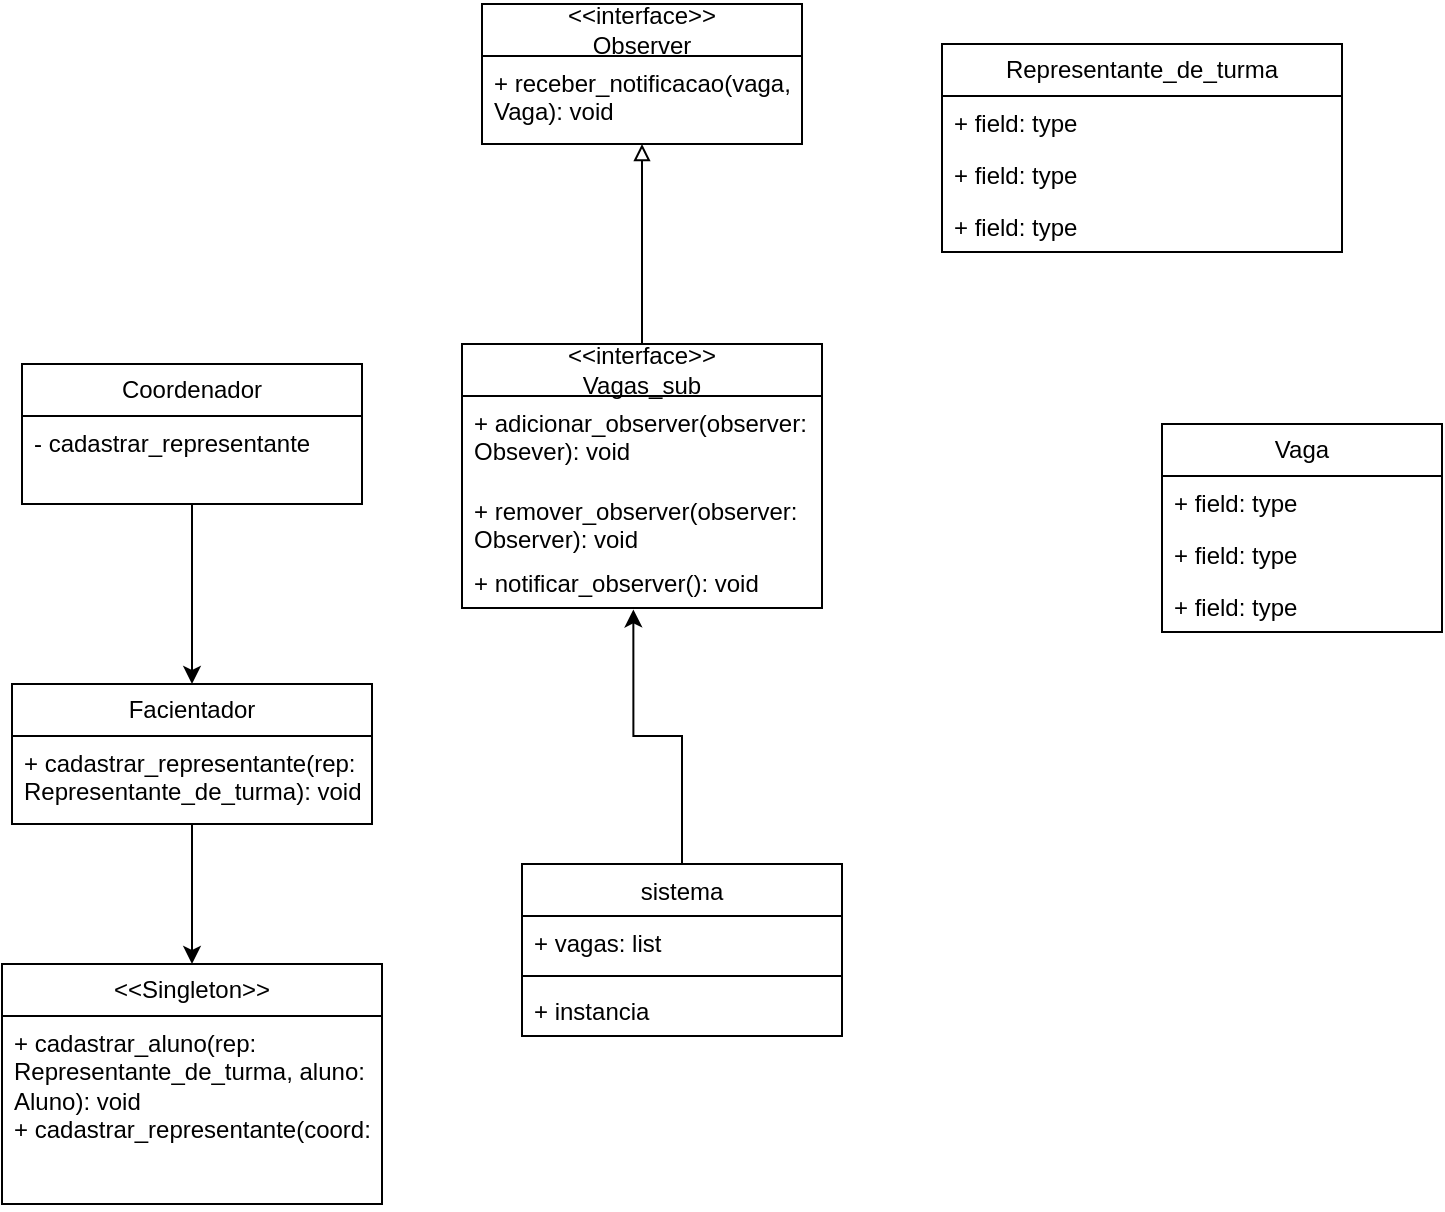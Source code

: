 <mxfile version="27.0.9">
  <diagram id="C5RBs43oDa-KdzZeNtuy" name="Page-1">
    <mxGraphModel dx="415" dy="209" grid="1" gridSize="10" guides="1" tooltips="1" connect="1" arrows="1" fold="1" page="1" pageScale="1" pageWidth="827" pageHeight="1169" math="0" shadow="0">
      <root>
        <mxCell id="WIyWlLk6GJQsqaUBKTNV-0" />
        <mxCell id="WIyWlLk6GJQsqaUBKTNV-1" parent="WIyWlLk6GJQsqaUBKTNV-0" />
        <mxCell id="9p0Nrxah6cf1eDsS3qFp-1" value="&amp;lt;&amp;lt;interface&amp;gt;&amp;gt;&lt;div&gt;Observer&lt;/div&gt;" style="swimlane;fontStyle=0;childLayout=stackLayout;horizontal=1;startSize=26;fillColor=none;horizontalStack=0;resizeParent=1;resizeParentMax=0;resizeLast=0;collapsible=1;marginBottom=0;whiteSpace=wrap;html=1;" parent="WIyWlLk6GJQsqaUBKTNV-1" vertex="1">
          <mxGeometry x="280" y="60" width="160" height="70" as="geometry" />
        </mxCell>
        <mxCell id="9p0Nrxah6cf1eDsS3qFp-2" value="+ receber_notificacao(vaga, Vaga): void" style="text;strokeColor=none;fillColor=none;align=left;verticalAlign=top;spacingLeft=4;spacingRight=4;overflow=hidden;rotatable=0;points=[[0,0.5],[1,0.5]];portConstraint=eastwest;whiteSpace=wrap;html=1;" parent="9p0Nrxah6cf1eDsS3qFp-1" vertex="1">
          <mxGeometry y="26" width="160" height="44" as="geometry" />
        </mxCell>
        <mxCell id="9p0Nrxah6cf1eDsS3qFp-5" value="Representante_de_turma" style="swimlane;fontStyle=0;childLayout=stackLayout;horizontal=1;startSize=26;fillColor=none;horizontalStack=0;resizeParent=1;resizeParentMax=0;resizeLast=0;collapsible=1;marginBottom=0;whiteSpace=wrap;html=1;" parent="WIyWlLk6GJQsqaUBKTNV-1" vertex="1">
          <mxGeometry x="510" y="80" width="200" height="104" as="geometry" />
        </mxCell>
        <mxCell id="9p0Nrxah6cf1eDsS3qFp-6" value="+ field: type" style="text;strokeColor=none;fillColor=none;align=left;verticalAlign=top;spacingLeft=4;spacingRight=4;overflow=hidden;rotatable=0;points=[[0,0.5],[1,0.5]];portConstraint=eastwest;whiteSpace=wrap;html=1;" parent="9p0Nrxah6cf1eDsS3qFp-5" vertex="1">
          <mxGeometry y="26" width="200" height="26" as="geometry" />
        </mxCell>
        <mxCell id="9p0Nrxah6cf1eDsS3qFp-7" value="+ field: type" style="text;strokeColor=none;fillColor=none;align=left;verticalAlign=top;spacingLeft=4;spacingRight=4;overflow=hidden;rotatable=0;points=[[0,0.5],[1,0.5]];portConstraint=eastwest;whiteSpace=wrap;html=1;" parent="9p0Nrxah6cf1eDsS3qFp-5" vertex="1">
          <mxGeometry y="52" width="200" height="26" as="geometry" />
        </mxCell>
        <mxCell id="9p0Nrxah6cf1eDsS3qFp-8" value="+ field: type" style="text;strokeColor=none;fillColor=none;align=left;verticalAlign=top;spacingLeft=4;spacingRight=4;overflow=hidden;rotatable=0;points=[[0,0.5],[1,0.5]];portConstraint=eastwest;whiteSpace=wrap;html=1;" parent="9p0Nrxah6cf1eDsS3qFp-5" vertex="1">
          <mxGeometry y="78" width="200" height="26" as="geometry" />
        </mxCell>
        <mxCell id="9p0Nrxah6cf1eDsS3qFp-24" value="" style="edgeStyle=orthogonalEdgeStyle;rounded=0;orthogonalLoop=1;jettySize=auto;html=1;" parent="WIyWlLk6GJQsqaUBKTNV-1" source="9p0Nrxah6cf1eDsS3qFp-14" target="9p0Nrxah6cf1eDsS3qFp-22" edge="1">
          <mxGeometry relative="1" as="geometry" />
        </mxCell>
        <mxCell id="9p0Nrxah6cf1eDsS3qFp-14" value="Coordenador" style="swimlane;fontStyle=0;childLayout=stackLayout;horizontal=1;startSize=26;fillColor=none;horizontalStack=0;resizeParent=1;resizeParentMax=0;resizeLast=0;collapsible=1;marginBottom=0;whiteSpace=wrap;html=1;" parent="WIyWlLk6GJQsqaUBKTNV-1" vertex="1">
          <mxGeometry x="50" y="240" width="170" height="70" as="geometry" />
        </mxCell>
        <mxCell id="9p0Nrxah6cf1eDsS3qFp-15" value="- cadastrar_representante" style="text;strokeColor=none;fillColor=none;align=left;verticalAlign=top;spacingLeft=4;spacingRight=4;overflow=hidden;rotatable=0;points=[[0,0.5],[1,0.5]];portConstraint=eastwest;whiteSpace=wrap;html=1;" parent="9p0Nrxah6cf1eDsS3qFp-14" vertex="1">
          <mxGeometry y="26" width="170" height="44" as="geometry" />
        </mxCell>
        <mxCell id="9p0Nrxah6cf1eDsS3qFp-18" value="Vaga" style="swimlane;fontStyle=0;childLayout=stackLayout;horizontal=1;startSize=26;fillColor=none;horizontalStack=0;resizeParent=1;resizeParentMax=0;resizeLast=0;collapsible=1;marginBottom=0;whiteSpace=wrap;html=1;" parent="WIyWlLk6GJQsqaUBKTNV-1" vertex="1">
          <mxGeometry x="620" y="270" width="140" height="104" as="geometry" />
        </mxCell>
        <mxCell id="9p0Nrxah6cf1eDsS3qFp-19" value="+ field: type" style="text;strokeColor=none;fillColor=none;align=left;verticalAlign=top;spacingLeft=4;spacingRight=4;overflow=hidden;rotatable=0;points=[[0,0.5],[1,0.5]];portConstraint=eastwest;whiteSpace=wrap;html=1;" parent="9p0Nrxah6cf1eDsS3qFp-18" vertex="1">
          <mxGeometry y="26" width="140" height="26" as="geometry" />
        </mxCell>
        <mxCell id="9p0Nrxah6cf1eDsS3qFp-20" value="+ field: type" style="text;strokeColor=none;fillColor=none;align=left;verticalAlign=top;spacingLeft=4;spacingRight=4;overflow=hidden;rotatable=0;points=[[0,0.5],[1,0.5]];portConstraint=eastwest;whiteSpace=wrap;html=1;" parent="9p0Nrxah6cf1eDsS3qFp-18" vertex="1">
          <mxGeometry y="52" width="140" height="26" as="geometry" />
        </mxCell>
        <mxCell id="9p0Nrxah6cf1eDsS3qFp-21" value="+ field: type" style="text;strokeColor=none;fillColor=none;align=left;verticalAlign=top;spacingLeft=4;spacingRight=4;overflow=hidden;rotatable=0;points=[[0,0.5],[1,0.5]];portConstraint=eastwest;whiteSpace=wrap;html=1;" parent="9p0Nrxah6cf1eDsS3qFp-18" vertex="1">
          <mxGeometry y="78" width="140" height="26" as="geometry" />
        </mxCell>
        <mxCell id="9p0Nrxah6cf1eDsS3qFp-27" value="" style="edgeStyle=orthogonalEdgeStyle;rounded=0;orthogonalLoop=1;jettySize=auto;html=1;" parent="WIyWlLk6GJQsqaUBKTNV-1" source="9p0Nrxah6cf1eDsS3qFp-22" target="9p0Nrxah6cf1eDsS3qFp-25" edge="1">
          <mxGeometry relative="1" as="geometry" />
        </mxCell>
        <mxCell id="9p0Nrxah6cf1eDsS3qFp-22" value="Facientador" style="swimlane;fontStyle=0;childLayout=stackLayout;horizontal=1;startSize=26;fillColor=none;horizontalStack=0;resizeParent=1;resizeParentMax=0;resizeLast=0;collapsible=1;marginBottom=0;whiteSpace=wrap;html=1;" parent="WIyWlLk6GJQsqaUBKTNV-1" vertex="1">
          <mxGeometry x="45" y="400" width="180" height="70" as="geometry" />
        </mxCell>
        <mxCell id="9p0Nrxah6cf1eDsS3qFp-23" value="+ cadastrar_representante(rep:&amp;nbsp;&lt;div&gt;Representante_de_turma): void&lt;/div&gt;" style="text;strokeColor=none;fillColor=none;align=left;verticalAlign=top;spacingLeft=4;spacingRight=4;overflow=hidden;rotatable=0;points=[[0,0.5],[1,0.5]];portConstraint=eastwest;whiteSpace=wrap;html=1;" parent="9p0Nrxah6cf1eDsS3qFp-22" vertex="1">
          <mxGeometry y="26" width="180" height="44" as="geometry" />
        </mxCell>
        <mxCell id="9p0Nrxah6cf1eDsS3qFp-25" value="&amp;lt;&amp;lt;Singleton&amp;gt;&amp;gt;" style="swimlane;fontStyle=0;childLayout=stackLayout;horizontal=1;startSize=26;fillColor=none;horizontalStack=0;resizeParent=1;resizeParentMax=0;resizeLast=0;collapsible=1;marginBottom=0;whiteSpace=wrap;html=1;" parent="WIyWlLk6GJQsqaUBKTNV-1" vertex="1">
          <mxGeometry x="40" y="540" width="190" height="120" as="geometry" />
        </mxCell>
        <mxCell id="9p0Nrxah6cf1eDsS3qFp-26" value="+ cadastrar_aluno(rep:&amp;nbsp;&lt;div&gt;Representante_de_turma, aluno: Aluno): void&lt;/div&gt;&lt;div&gt;+ cadastrar_representante(coord:&lt;/div&gt;" style="text;strokeColor=none;fillColor=none;align=left;verticalAlign=top;spacingLeft=4;spacingRight=4;overflow=hidden;rotatable=0;points=[[0,0.5],[1,0.5]];portConstraint=eastwest;whiteSpace=wrap;html=1;" parent="9p0Nrxah6cf1eDsS3qFp-25" vertex="1">
          <mxGeometry y="26" width="190" height="94" as="geometry" />
        </mxCell>
        <mxCell id="49BU701Qs-ZcP9T43Dl7-4" value="" style="edgeStyle=orthogonalEdgeStyle;rounded=0;orthogonalLoop=1;jettySize=auto;html=1;endArrow=block;endFill=0;" edge="1" parent="WIyWlLk6GJQsqaUBKTNV-1" source="49BU701Qs-ZcP9T43Dl7-0" target="9p0Nrxah6cf1eDsS3qFp-2">
          <mxGeometry relative="1" as="geometry">
            <Array as="points">
              <mxPoint x="360" y="160" />
              <mxPoint x="360" y="160" />
            </Array>
          </mxGeometry>
        </mxCell>
        <mxCell id="49BU701Qs-ZcP9T43Dl7-0" value="&amp;lt;&amp;lt;interface&amp;gt;&amp;gt;&lt;div&gt;Vagas_sub&lt;/div&gt;" style="swimlane;fontStyle=0;childLayout=stackLayout;horizontal=1;startSize=26;fillColor=none;horizontalStack=0;resizeParent=1;resizeParentMax=0;resizeLast=0;collapsible=1;marginBottom=0;whiteSpace=wrap;html=1;" vertex="1" parent="WIyWlLk6GJQsqaUBKTNV-1">
          <mxGeometry x="270" y="230" width="180" height="132" as="geometry" />
        </mxCell>
        <mxCell id="49BU701Qs-ZcP9T43Dl7-1" value="+ adicionar_observer(observer: Obsever): void" style="text;strokeColor=none;fillColor=none;align=left;verticalAlign=top;spacingLeft=4;spacingRight=4;overflow=hidden;rotatable=0;points=[[0,0.5],[1,0.5]];portConstraint=eastwest;whiteSpace=wrap;html=1;" vertex="1" parent="49BU701Qs-ZcP9T43Dl7-0">
          <mxGeometry y="26" width="180" height="44" as="geometry" />
        </mxCell>
        <mxCell id="49BU701Qs-ZcP9T43Dl7-2" value="+ remover_observer(observer: Observer): void" style="text;strokeColor=none;fillColor=none;align=left;verticalAlign=top;spacingLeft=4;spacingRight=4;overflow=hidden;rotatable=0;points=[[0,0.5],[1,0.5]];portConstraint=eastwest;whiteSpace=wrap;html=1;" vertex="1" parent="49BU701Qs-ZcP9T43Dl7-0">
          <mxGeometry y="70" width="180" height="36" as="geometry" />
        </mxCell>
        <mxCell id="49BU701Qs-ZcP9T43Dl7-3" value="+ notificar_observer(): void" style="text;strokeColor=none;fillColor=none;align=left;verticalAlign=top;spacingLeft=4;spacingRight=4;overflow=hidden;rotatable=0;points=[[0,0.5],[1,0.5]];portConstraint=eastwest;whiteSpace=wrap;html=1;" vertex="1" parent="49BU701Qs-ZcP9T43Dl7-0">
          <mxGeometry y="106" width="180" height="26" as="geometry" />
        </mxCell>
        <mxCell id="49BU701Qs-ZcP9T43Dl7-12" value="" style="edgeStyle=orthogonalEdgeStyle;rounded=0;orthogonalLoop=1;jettySize=auto;html=1;exitX=0.5;exitY=0;exitDx=0;exitDy=0;entryX=0.476;entryY=1.027;entryDx=0;entryDy=0;entryPerimeter=0;" edge="1" parent="WIyWlLk6GJQsqaUBKTNV-1" source="49BU701Qs-ZcP9T43Dl7-13" target="49BU701Qs-ZcP9T43Dl7-3">
          <mxGeometry relative="1" as="geometry">
            <mxPoint x="378.82" y="478.416" as="sourcePoint" />
            <mxPoint x="330" y="470" as="targetPoint" />
          </mxGeometry>
        </mxCell>
        <mxCell id="49BU701Qs-ZcP9T43Dl7-13" value="&lt;span style=&quot;font-weight: normal;&quot;&gt;sistema&lt;/span&gt;" style="swimlane;fontStyle=1;align=center;verticalAlign=top;childLayout=stackLayout;horizontal=1;startSize=26;horizontalStack=0;resizeParent=1;resizeParentMax=0;resizeLast=0;collapsible=1;marginBottom=0;whiteSpace=wrap;html=1;" vertex="1" parent="WIyWlLk6GJQsqaUBKTNV-1">
          <mxGeometry x="300" y="490" width="160" height="86" as="geometry" />
        </mxCell>
        <mxCell id="49BU701Qs-ZcP9T43Dl7-14" value="+ vagas: list" style="text;strokeColor=none;fillColor=none;align=left;verticalAlign=top;spacingLeft=4;spacingRight=4;overflow=hidden;rotatable=0;points=[[0,0.5],[1,0.5]];portConstraint=eastwest;whiteSpace=wrap;html=1;" vertex="1" parent="49BU701Qs-ZcP9T43Dl7-13">
          <mxGeometry y="26" width="160" height="26" as="geometry" />
        </mxCell>
        <mxCell id="49BU701Qs-ZcP9T43Dl7-15" value="" style="line;strokeWidth=1;fillColor=none;align=left;verticalAlign=middle;spacingTop=-1;spacingLeft=3;spacingRight=3;rotatable=0;labelPosition=right;points=[];portConstraint=eastwest;strokeColor=inherit;" vertex="1" parent="49BU701Qs-ZcP9T43Dl7-13">
          <mxGeometry y="52" width="160" height="8" as="geometry" />
        </mxCell>
        <mxCell id="49BU701Qs-ZcP9T43Dl7-16" value="+ instancia" style="text;strokeColor=none;fillColor=none;align=left;verticalAlign=top;spacingLeft=4;spacingRight=4;overflow=hidden;rotatable=0;points=[[0,0.5],[1,0.5]];portConstraint=eastwest;whiteSpace=wrap;html=1;" vertex="1" parent="49BU701Qs-ZcP9T43Dl7-13">
          <mxGeometry y="60" width="160" height="26" as="geometry" />
        </mxCell>
      </root>
    </mxGraphModel>
  </diagram>
</mxfile>
